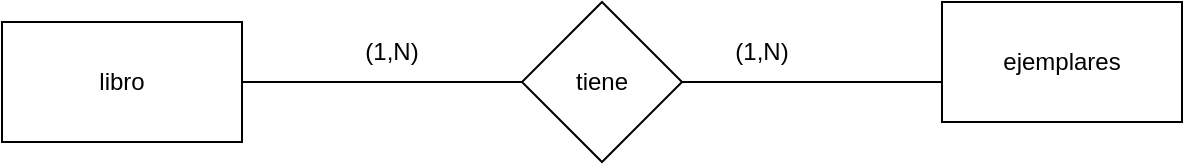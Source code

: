 <mxfile version="22.0.0" type="device">
  <diagram id="R2lEEEUBdFMjLlhIrx00" name="Page-1">
    <mxGraphModel dx="1114" dy="600" grid="1" gridSize="10" guides="1" tooltips="1" connect="1" arrows="1" fold="1" page="1" pageScale="1" pageWidth="850" pageHeight="1100" math="0" shadow="0" extFonts="Permanent Marker^https://fonts.googleapis.com/css?family=Permanent+Marker">
      <root>
        <mxCell id="0" />
        <mxCell id="1" parent="0" />
        <mxCell id="gRqFZi22Eh39Ff-0TcYK-1" value="ejemplares" style="rounded=0;whiteSpace=wrap;html=1;" vertex="1" parent="1">
          <mxGeometry x="670" y="190" width="120" height="60" as="geometry" />
        </mxCell>
        <mxCell id="gRqFZi22Eh39Ff-0TcYK-2" value="libro" style="rounded=0;whiteSpace=wrap;html=1;" vertex="1" parent="1">
          <mxGeometry x="200" y="200" width="120" height="60" as="geometry" />
        </mxCell>
        <mxCell id="gRqFZi22Eh39Ff-0TcYK-3" value="tiene" style="rhombus;whiteSpace=wrap;html=1;" vertex="1" parent="1">
          <mxGeometry x="460" y="190" width="80" height="80" as="geometry" />
        </mxCell>
        <mxCell id="gRqFZi22Eh39Ff-0TcYK-4" value="" style="endArrow=none;html=1;rounded=0;exitX=1;exitY=0.5;exitDx=0;exitDy=0;" edge="1" parent="1" source="gRqFZi22Eh39Ff-0TcYK-3">
          <mxGeometry width="50" height="50" relative="1" as="geometry">
            <mxPoint x="620" y="290" as="sourcePoint" />
            <mxPoint x="670" y="230" as="targetPoint" />
          </mxGeometry>
        </mxCell>
        <mxCell id="gRqFZi22Eh39Ff-0TcYK-5" value="" style="endArrow=none;html=1;rounded=0;entryX=0;entryY=0.5;entryDx=0;entryDy=0;exitX=1;exitY=0.5;exitDx=0;exitDy=0;" edge="1" parent="1" source="gRqFZi22Eh39Ff-0TcYK-2" target="gRqFZi22Eh39Ff-0TcYK-3">
          <mxGeometry width="50" height="50" relative="1" as="geometry">
            <mxPoint x="380" y="290" as="sourcePoint" />
            <mxPoint x="430" y="240" as="targetPoint" />
          </mxGeometry>
        </mxCell>
        <mxCell id="gRqFZi22Eh39Ff-0TcYK-6" value="(1,N)" style="text;html=1;strokeColor=none;fillColor=none;align=center;verticalAlign=middle;whiteSpace=wrap;rounded=0;" vertex="1" parent="1">
          <mxGeometry x="365" y="200" width="60" height="30" as="geometry" />
        </mxCell>
        <mxCell id="gRqFZi22Eh39Ff-0TcYK-7" value="(1,N)" style="text;html=1;strokeColor=none;fillColor=none;align=center;verticalAlign=middle;whiteSpace=wrap;rounded=0;" vertex="1" parent="1">
          <mxGeometry x="550" y="200" width="60" height="30" as="geometry" />
        </mxCell>
      </root>
    </mxGraphModel>
  </diagram>
</mxfile>
